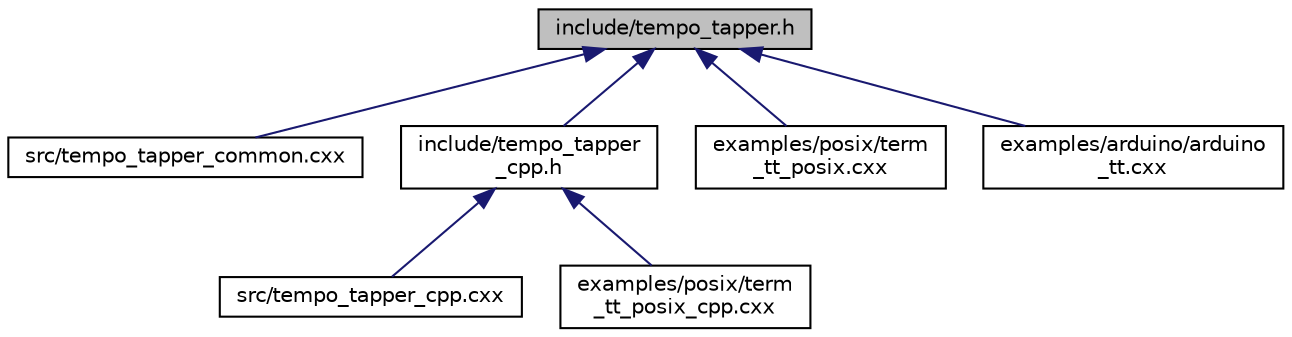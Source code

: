 digraph "include/tempo_tapper.h"
{
 // LATEX_PDF_SIZE
  edge [fontname="Helvetica",fontsize="10",labelfontname="Helvetica",labelfontsize="10"];
  node [fontname="Helvetica",fontsize="10",shape=record];
  Node1 [label="include/tempo_tapper.h",height=0.2,width=0.4,color="black", fillcolor="grey75", style="filled", fontcolor="black",tooltip="Provides all necessary strucs and functions to implement a tempo tapper."];
  Node1 -> Node2 [dir="back",color="midnightblue",fontsize="10",style="solid",fontname="Helvetica"];
  Node2 [label="src/tempo_tapper_common.cxx",height=0.2,width=0.4,color="black", fillcolor="white", style="filled",URL="$tempo__tapper__common_8cxx.html",tooltip="Defines code shared accross all target platform s."];
  Node1 -> Node3 [dir="back",color="midnightblue",fontsize="10",style="solid",fontname="Helvetica"];
  Node3 [label="include/tempo_tapper\l_cpp.h",height=0.2,width=0.4,color="black", fillcolor="white", style="filled",URL="$tempo__tapper__cpp_8h.html",tooltip="C++ wrapper for the tempo tapper library."];
  Node3 -> Node4 [dir="back",color="midnightblue",fontsize="10",style="solid",fontname="Helvetica"];
  Node4 [label="src/tempo_tapper_cpp.cxx",height=0.2,width=0.4,color="black", fillcolor="white", style="filled",URL="$tempo__tapper__cpp_8cxx.html",tooltip="Defines methods for the C++ tempo tapper wrapper."];
  Node3 -> Node5 [dir="back",color="midnightblue",fontsize="10",style="solid",fontname="Helvetica"];
  Node5 [label="examples/posix/term\l_tt_posix_cpp.cxx",height=0.2,width=0.4,color="black", fillcolor="white", style="filled",URL="$term__tt__posix__cpp_8cxx.html",tooltip="C++ wrapper implementation of term_tt_posix.cxx."];
  Node1 -> Node6 [dir="back",color="midnightblue",fontsize="10",style="solid",fontname="Helvetica"];
  Node6 [label="examples/posix/term\l_tt_posix.cxx",height=0.2,width=0.4,color="black", fillcolor="white", style="filled",URL="$term__tt__posix_8cxx.html",tooltip="Example of a terminal based tempo tapper on POSIX compliant systems."];
  Node1 -> Node7 [dir="back",color="midnightblue",fontsize="10",style="solid",fontname="Helvetica"];
  Node7 [label="examples/arduino/arduino\l_tt.cxx",height=0.2,width=0.4,color="black", fillcolor="white", style="filled",URL="$arduino__tt_8cxx.html",tooltip="An Arduino based tempo tapper that pulses a LED according to the tapped tempo."];
}
